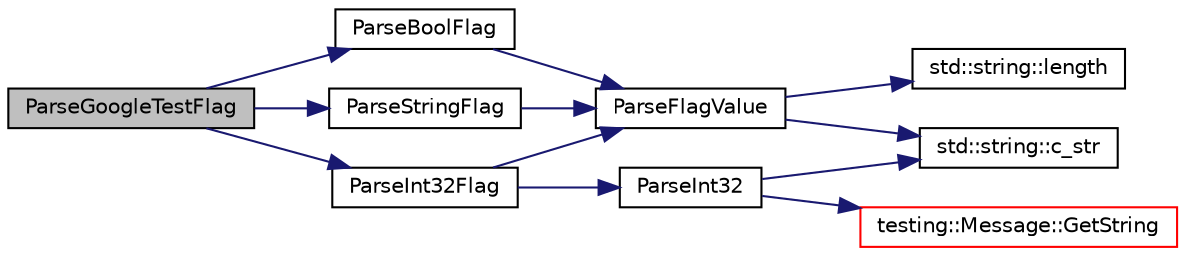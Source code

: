 digraph "ParseGoogleTestFlag"
{
 // INTERACTIVE_SVG=YES
 // LATEX_PDF_SIZE
  bgcolor="transparent";
  edge [fontname="Helvetica",fontsize="10",labelfontname="Helvetica",labelfontsize="10"];
  node [fontname="Helvetica",fontsize="10",shape=record];
  rankdir="LR";
  Node1 [label="ParseGoogleTestFlag",height=0.2,width=0.4,color="black", fillcolor="grey75", style="filled", fontcolor="black",tooltip=" "];
  Node1 -> Node2 [color="midnightblue",fontsize="10",style="solid",fontname="Helvetica"];
  Node2 [label="ParseBoolFlag",height=0.2,width=0.4,color="black",URL="$d0/da7/namespacetesting_1_1internal_ada3b98e7cfe93f4ba2053c470d9e3e51.html#ada3b98e7cfe93f4ba2053c470d9e3e51",tooltip=" "];
  Node2 -> Node3 [color="midnightblue",fontsize="10",style="solid",fontname="Helvetica"];
  Node3 [label="ParseFlagValue",height=0.2,width=0.4,color="black",URL="$d0/da7/namespacetesting_1_1internal_a8bfd56af5e4a89bfb76f7e1723e41b03.html#a8bfd56af5e4a89bfb76f7e1723e41b03",tooltip=" "];
  Node3 -> Node4 [color="midnightblue",fontsize="10",style="solid",fontname="Helvetica"];
  Node4 [label="std::string::c_str",height=0.2,width=0.4,color="black",URL="/Users/shi-rongliu/html_book_20190607/cppreference-doxygen-web.tag.xml$cpp/string/basic_string/c_str.html#",tooltip=" "];
  Node3 -> Node5 [color="midnightblue",fontsize="10",style="solid",fontname="Helvetica"];
  Node5 [label="std::string::length",height=0.2,width=0.4,color="black",URL="/Users/shi-rongliu/html_book_20190607/cppreference-doxygen-web.tag.xml$cpp/string/basic_string/size.html#",tooltip=" "];
  Node1 -> Node6 [color="midnightblue",fontsize="10",style="solid",fontname="Helvetica"];
  Node6 [label="ParseInt32Flag",height=0.2,width=0.4,color="black",URL="$d0/da7/namespacetesting_1_1internal_a082f2d6b59adc025b035b2c51b0fc47e.html#a082f2d6b59adc025b035b2c51b0fc47e",tooltip=" "];
  Node6 -> Node3 [color="midnightblue",fontsize="10",style="solid",fontname="Helvetica"];
  Node6 -> Node7 [color="midnightblue",fontsize="10",style="solid",fontname="Helvetica"];
  Node7 [label="ParseInt32",height=0.2,width=0.4,color="black",URL="$d0/da7/namespacetesting_1_1internal_a3bd151d0274b216f9c2e6275ccc4a9a3.html#a3bd151d0274b216f9c2e6275ccc4a9a3",tooltip=" "];
  Node7 -> Node4 [color="midnightblue",fontsize="10",style="solid",fontname="Helvetica"];
  Node7 -> Node8 [color="midnightblue",fontsize="10",style="solid",fontname="Helvetica"];
  Node8 [label="testing::Message::GetString",height=0.2,width=0.4,color="red",URL="$d3/d98/classtesting_1_1Message_a764f99b38cb3cd18ab87c5261321e063.html#a764f99b38cb3cd18ab87c5261321e063",tooltip=" "];
  Node1 -> Node12 [color="midnightblue",fontsize="10",style="solid",fontname="Helvetica"];
  Node12 [label="ParseStringFlag",height=0.2,width=0.4,color="black",URL="$d0/da7/namespacetesting_1_1internal_aa4ce312efaaf7a97aac2303173afe021.html#aa4ce312efaaf7a97aac2303173afe021",tooltip=" "];
  Node12 -> Node3 [color="midnightblue",fontsize="10",style="solid",fontname="Helvetica"];
}
